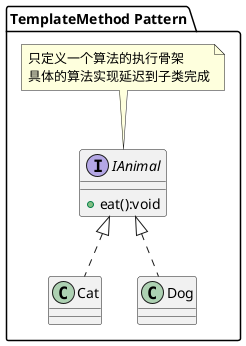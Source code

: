 @startuml
package "TemplateMethod Pattern"{
    interface IAnimal {
        +eat():void
    }
    note top:只定义一个算法的执行骨架\n具体的算法实现延迟到子类完成
    class Cat implements IAnimal
    class Dog implements IAnimal
}
@enduml